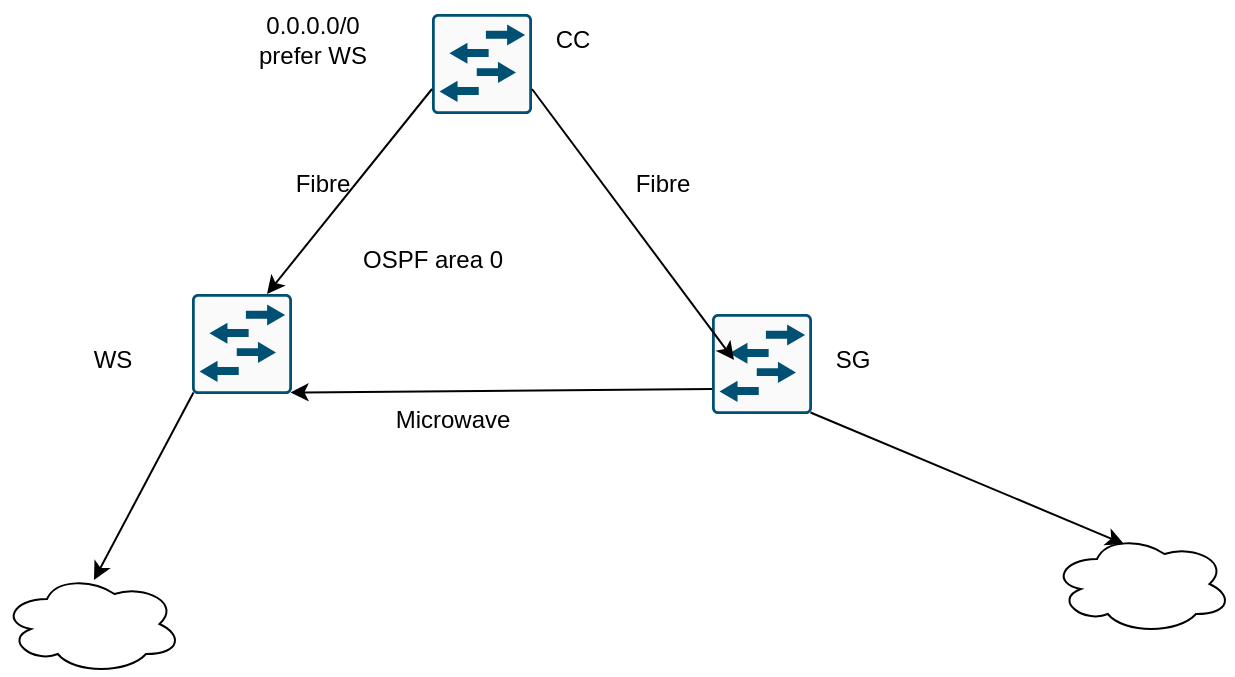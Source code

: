 <mxfile version="23.1.6" type="github">
  <diagram name="Page-1" id="BBV5YDybLTMGuDF8oxJ9">
    <mxGraphModel dx="1034" dy="414" grid="1" gridSize="10" guides="1" tooltips="1" connect="1" arrows="1" fold="1" page="1" pageScale="1" pageWidth="850" pageHeight="1100" math="0" shadow="0">
      <root>
        <mxCell id="0" />
        <mxCell id="1" parent="0" />
        <mxCell id="bWYZ-1bWyOkQmM_ll2Hk-1" value="" style="sketch=0;points=[[0.015,0.015,0],[0.985,0.015,0],[0.985,0.985,0],[0.015,0.985,0],[0.25,0,0],[0.5,0,0],[0.75,0,0],[1,0.25,0],[1,0.5,0],[1,0.75,0],[0.75,1,0],[0.5,1,0],[0.25,1,0],[0,0.75,0],[0,0.5,0],[0,0.25,0]];verticalLabelPosition=bottom;html=1;verticalAlign=top;aspect=fixed;align=center;pointerEvents=1;shape=mxgraph.cisco19.rect;prIcon=l2_switch;fillColor=#FAFAFA;strokeColor=#005073;" vertex="1" parent="1">
          <mxGeometry x="270" y="60" width="50" height="50" as="geometry" />
        </mxCell>
        <mxCell id="bWYZ-1bWyOkQmM_ll2Hk-2" value="" style="sketch=0;points=[[0.015,0.015,0],[0.985,0.015,0],[0.985,0.985,0],[0.015,0.985,0],[0.25,0,0],[0.5,0,0],[0.75,0,0],[1,0.25,0],[1,0.5,0],[1,0.75,0],[0.75,1,0],[0.5,1,0],[0.25,1,0],[0,0.75,0],[0,0.5,0],[0,0.25,0]];verticalLabelPosition=bottom;html=1;verticalAlign=top;aspect=fixed;align=center;pointerEvents=1;shape=mxgraph.cisco19.rect;prIcon=l2_switch;fillColor=#FAFAFA;strokeColor=#005073;" vertex="1" parent="1">
          <mxGeometry x="410" y="210" width="50" height="50" as="geometry" />
        </mxCell>
        <mxCell id="bWYZ-1bWyOkQmM_ll2Hk-3" value="" style="sketch=0;points=[[0.015,0.015,0],[0.985,0.015,0],[0.985,0.985,0],[0.015,0.985,0],[0.25,0,0],[0.5,0,0],[0.75,0,0],[1,0.25,0],[1,0.5,0],[1,0.75,0],[0.75,1,0],[0.5,1,0],[0.25,1,0],[0,0.75,0],[0,0.5,0],[0,0.25,0]];verticalLabelPosition=bottom;html=1;verticalAlign=top;aspect=fixed;align=center;pointerEvents=1;shape=mxgraph.cisco19.rect;prIcon=l2_switch;fillColor=#FAFAFA;strokeColor=#005073;" vertex="1" parent="1">
          <mxGeometry x="150" y="200" width="50" height="50" as="geometry" />
        </mxCell>
        <mxCell id="bWYZ-1bWyOkQmM_ll2Hk-4" style="rounded=0;orthogonalLoop=1;jettySize=auto;html=1;exitX=0;exitY=0.75;exitDx=0;exitDy=0;exitPerimeter=0;entryX=0.75;entryY=0;entryDx=0;entryDy=0;entryPerimeter=0;" edge="1" parent="1" source="bWYZ-1bWyOkQmM_ll2Hk-1" target="bWYZ-1bWyOkQmM_ll2Hk-3">
          <mxGeometry relative="1" as="geometry" />
        </mxCell>
        <mxCell id="bWYZ-1bWyOkQmM_ll2Hk-5" style="rounded=0;orthogonalLoop=1;jettySize=auto;html=1;exitX=1;exitY=0.75;exitDx=0;exitDy=0;exitPerimeter=0;entryX=0.22;entryY=0.46;entryDx=0;entryDy=0;entryPerimeter=0;" edge="1" parent="1" source="bWYZ-1bWyOkQmM_ll2Hk-1" target="bWYZ-1bWyOkQmM_ll2Hk-2">
          <mxGeometry relative="1" as="geometry" />
        </mxCell>
        <mxCell id="bWYZ-1bWyOkQmM_ll2Hk-6" style="rounded=0;orthogonalLoop=1;jettySize=auto;html=1;exitX=0;exitY=0.75;exitDx=0;exitDy=0;exitPerimeter=0;entryX=0.985;entryY=0.985;entryDx=0;entryDy=0;entryPerimeter=0;" edge="1" parent="1" source="bWYZ-1bWyOkQmM_ll2Hk-2" target="bWYZ-1bWyOkQmM_ll2Hk-3">
          <mxGeometry relative="1" as="geometry" />
        </mxCell>
        <mxCell id="bWYZ-1bWyOkQmM_ll2Hk-7" value="CC" style="text;html=1;align=center;verticalAlign=middle;resizable=0;points=[];autosize=1;strokeColor=none;fillColor=none;" vertex="1" parent="1">
          <mxGeometry x="320" y="58" width="40" height="30" as="geometry" />
        </mxCell>
        <mxCell id="bWYZ-1bWyOkQmM_ll2Hk-8" value="SG" style="text;html=1;align=center;verticalAlign=middle;resizable=0;points=[];autosize=1;strokeColor=none;fillColor=none;" vertex="1" parent="1">
          <mxGeometry x="460" y="218" width="40" height="30" as="geometry" />
        </mxCell>
        <mxCell id="bWYZ-1bWyOkQmM_ll2Hk-9" value="WS" style="text;html=1;align=center;verticalAlign=middle;resizable=0;points=[];autosize=1;strokeColor=none;fillColor=none;" vertex="1" parent="1">
          <mxGeometry x="90" y="218" width="40" height="30" as="geometry" />
        </mxCell>
        <mxCell id="bWYZ-1bWyOkQmM_ll2Hk-10" value="Fibre" style="text;html=1;align=center;verticalAlign=middle;resizable=0;points=[];autosize=1;strokeColor=none;fillColor=none;" vertex="1" parent="1">
          <mxGeometry x="190" y="130" width="50" height="30" as="geometry" />
        </mxCell>
        <mxCell id="bWYZ-1bWyOkQmM_ll2Hk-11" value="Fibre" style="text;html=1;align=center;verticalAlign=middle;resizable=0;points=[];autosize=1;strokeColor=none;fillColor=none;" vertex="1" parent="1">
          <mxGeometry x="360" y="130" width="50" height="30" as="geometry" />
        </mxCell>
        <mxCell id="bWYZ-1bWyOkQmM_ll2Hk-12" value="Microwave" style="text;html=1;align=center;verticalAlign=middle;resizable=0;points=[];autosize=1;strokeColor=none;fillColor=none;" vertex="1" parent="1">
          <mxGeometry x="240" y="248" width="80" height="30" as="geometry" />
        </mxCell>
        <mxCell id="bWYZ-1bWyOkQmM_ll2Hk-13" value="" style="ellipse;shape=cloud;whiteSpace=wrap;html=1;" vertex="1" parent="1">
          <mxGeometry x="580" y="320" width="90" height="50" as="geometry" />
        </mxCell>
        <mxCell id="bWYZ-1bWyOkQmM_ll2Hk-14" value="" style="ellipse;shape=cloud;whiteSpace=wrap;html=1;" vertex="1" parent="1">
          <mxGeometry x="55" y="340" width="90" height="50" as="geometry" />
        </mxCell>
        <mxCell id="bWYZ-1bWyOkQmM_ll2Hk-15" style="rounded=0;orthogonalLoop=1;jettySize=auto;html=1;exitX=0.015;exitY=0.985;exitDx=0;exitDy=0;exitPerimeter=0;entryX=0.511;entryY=0.06;entryDx=0;entryDy=0;entryPerimeter=0;" edge="1" parent="1" source="bWYZ-1bWyOkQmM_ll2Hk-3" target="bWYZ-1bWyOkQmM_ll2Hk-14">
          <mxGeometry relative="1" as="geometry" />
        </mxCell>
        <mxCell id="bWYZ-1bWyOkQmM_ll2Hk-16" style="rounded=0;orthogonalLoop=1;jettySize=auto;html=1;exitX=0.985;exitY=0.985;exitDx=0;exitDy=0;exitPerimeter=0;entryX=0.4;entryY=0.1;entryDx=0;entryDy=0;entryPerimeter=0;" edge="1" parent="1" source="bWYZ-1bWyOkQmM_ll2Hk-2" target="bWYZ-1bWyOkQmM_ll2Hk-13">
          <mxGeometry relative="1" as="geometry" />
        </mxCell>
        <mxCell id="bWYZ-1bWyOkQmM_ll2Hk-17" value="OSPF area 0" style="text;html=1;align=center;verticalAlign=middle;resizable=0;points=[];autosize=1;strokeColor=none;fillColor=none;" vertex="1" parent="1">
          <mxGeometry x="225" y="168" width="90" height="30" as="geometry" />
        </mxCell>
        <mxCell id="bWYZ-1bWyOkQmM_ll2Hk-18" value="0.0.0.0/0&lt;br&gt;prefer WS" style="text;html=1;align=center;verticalAlign=middle;resizable=0;points=[];autosize=1;strokeColor=none;fillColor=none;" vertex="1" parent="1">
          <mxGeometry x="170" y="53" width="80" height="40" as="geometry" />
        </mxCell>
      </root>
    </mxGraphModel>
  </diagram>
</mxfile>
